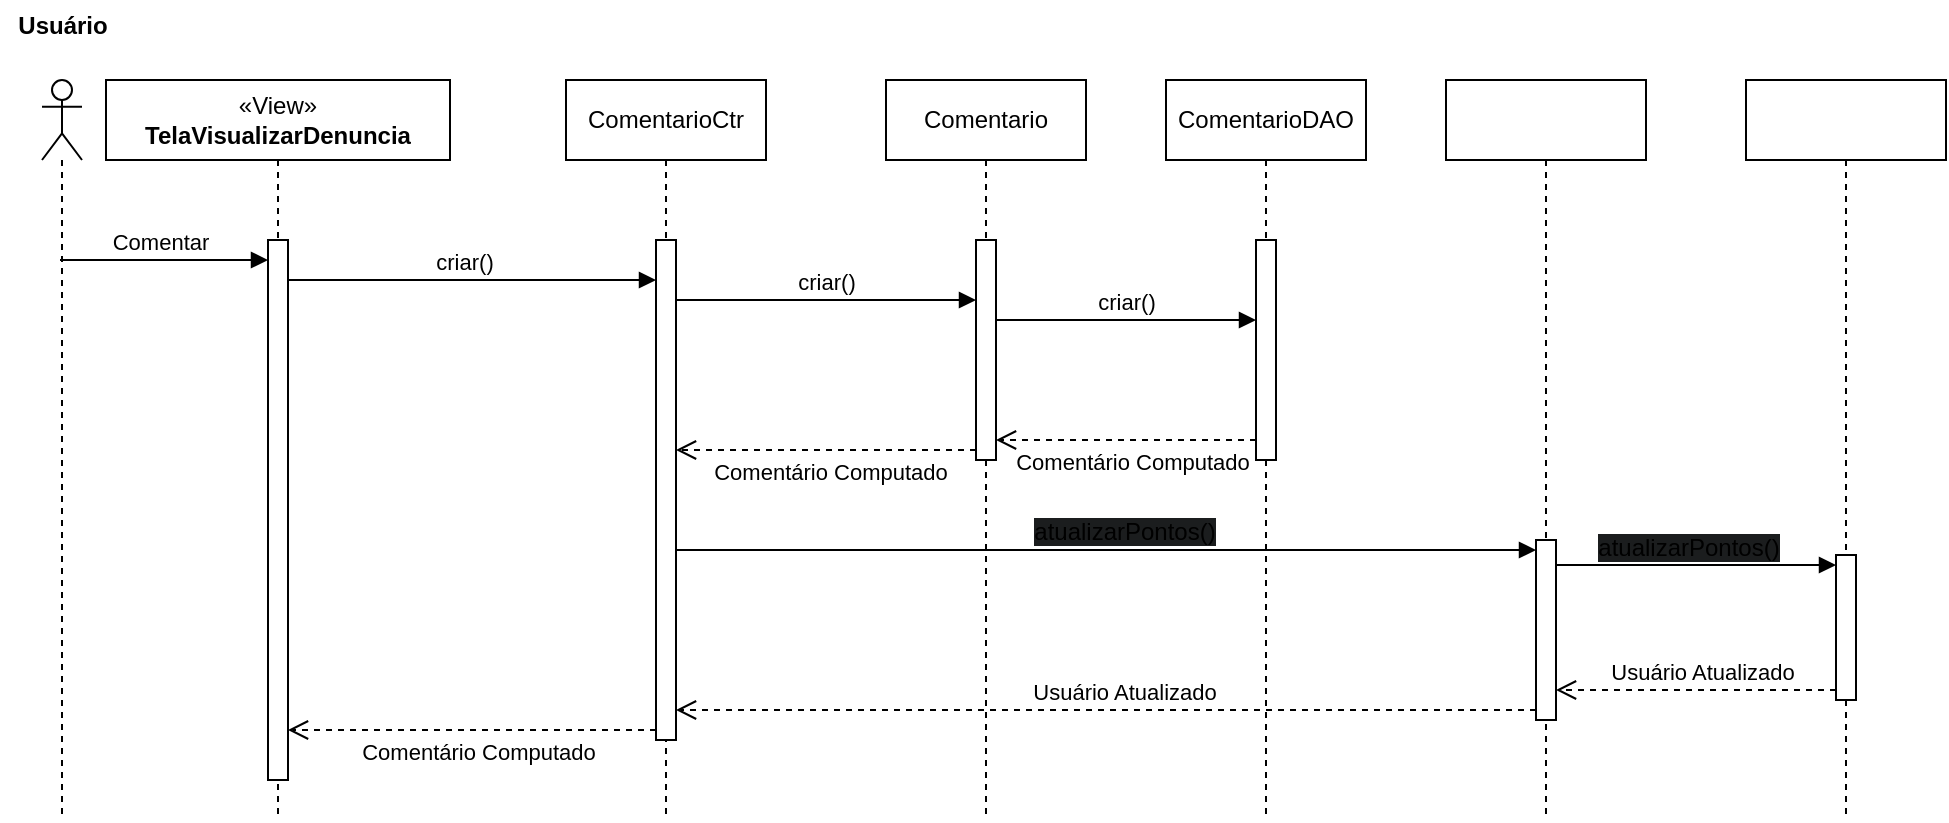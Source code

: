 <mxfile version="24.1.0" type="device">
  <diagram name="Page-1" id="2YBvvXClWsGukQMizWep">
    <mxGraphModel dx="2724" dy="597" grid="1" gridSize="10" guides="1" tooltips="1" connect="1" arrows="1" fold="1" page="1" pageScale="1" pageWidth="850" pageHeight="1100" math="0" shadow="0">
      <root>
        <mxCell id="0" />
        <mxCell id="1" parent="0" />
        <mxCell id="WZ7tPgA7MvwI6T68DqG5-1" value="" style="shape=umlLifeline;perimeter=lifelinePerimeter;whiteSpace=wrap;html=1;container=1;dropTarget=0;collapsible=0;recursiveResize=0;outlineConnect=0;portConstraint=eastwest;newEdgeStyle={&quot;curved&quot;:0,&quot;rounded&quot;:0};participant=umlActor;" vertex="1" parent="1">
          <mxGeometry x="-1669" y="130" width="20" height="370" as="geometry" />
        </mxCell>
        <mxCell id="WZ7tPgA7MvwI6T68DqG5-2" value="«View»&lt;br&gt;&lt;b&gt;TelaVisualizarDenuncia&lt;/b&gt;" style="shape=umlLifeline;perimeter=lifelinePerimeter;whiteSpace=wrap;html=1;container=1;dropTarget=0;collapsible=0;recursiveResize=0;outlineConnect=0;portConstraint=eastwest;newEdgeStyle={&quot;curved&quot;:0,&quot;rounded&quot;:0};" vertex="1" parent="1">
          <mxGeometry x="-1637" y="130" width="172" height="370" as="geometry" />
        </mxCell>
        <mxCell id="WZ7tPgA7MvwI6T68DqG5-3" value="" style="html=1;points=[[0,0,0,0,5],[0,1,0,0,-5],[1,0,0,0,5],[1,1,0,0,-5]];perimeter=orthogonalPerimeter;outlineConnect=0;targetShapes=umlLifeline;portConstraint=eastwest;newEdgeStyle={&quot;curved&quot;:0,&quot;rounded&quot;:0};" vertex="1" parent="WZ7tPgA7MvwI6T68DqG5-2">
          <mxGeometry x="81" y="80" width="10" height="270" as="geometry" />
        </mxCell>
        <mxCell id="WZ7tPgA7MvwI6T68DqG5-4" value="&lt;span style=&quot;text-wrap: nowrap;&quot;&gt;Comentario&lt;/span&gt;" style="shape=umlLifeline;perimeter=lifelinePerimeter;whiteSpace=wrap;html=1;container=1;dropTarget=0;collapsible=0;recursiveResize=0;outlineConnect=0;portConstraint=eastwest;newEdgeStyle={&quot;curved&quot;:0,&quot;rounded&quot;:0};" vertex="1" parent="1">
          <mxGeometry x="-1247" y="130" width="100" height="370" as="geometry" />
        </mxCell>
        <mxCell id="WZ7tPgA7MvwI6T68DqG5-5" value="" style="html=1;points=[[0,0,0,0,5],[0,1,0,0,-5],[1,0,0,0,5],[1,1,0,0,-5]];perimeter=orthogonalPerimeter;outlineConnect=0;targetShapes=umlLifeline;portConstraint=eastwest;newEdgeStyle={&quot;curved&quot;:0,&quot;rounded&quot;:0};" vertex="1" parent="WZ7tPgA7MvwI6T68DqG5-4">
          <mxGeometry x="45" y="80" width="10" height="110" as="geometry" />
        </mxCell>
        <mxCell id="WZ7tPgA7MvwI6T68DqG5-6" value="&lt;span style=&quot;text-wrap: nowrap;&quot;&gt;ComentarioCtr&lt;/span&gt;" style="shape=umlLifeline;perimeter=lifelinePerimeter;whiteSpace=wrap;html=1;container=1;dropTarget=0;collapsible=0;recursiveResize=0;outlineConnect=0;portConstraint=eastwest;newEdgeStyle={&quot;curved&quot;:0,&quot;rounded&quot;:0};" vertex="1" parent="1">
          <mxGeometry x="-1407" y="130" width="100" height="370" as="geometry" />
        </mxCell>
        <mxCell id="WZ7tPgA7MvwI6T68DqG5-7" value="" style="html=1;points=[[0,0,0,0,5],[0,1,0,0,-5],[1,0,0,0,5],[1,1,0,0,-5]];perimeter=orthogonalPerimeter;outlineConnect=0;targetShapes=umlLifeline;portConstraint=eastwest;newEdgeStyle={&quot;curved&quot;:0,&quot;rounded&quot;:0};" vertex="1" parent="WZ7tPgA7MvwI6T68DqG5-6">
          <mxGeometry x="45" y="80" width="10" height="250" as="geometry" />
        </mxCell>
        <mxCell id="WZ7tPgA7MvwI6T68DqG5-9" value="&lt;div style=&quot;text-align: left;&quot;&gt;criar()&lt;/div&gt;" style="html=1;verticalAlign=bottom;endArrow=block;curved=0;rounded=0;" edge="1" parent="1">
          <mxGeometry x="-0.044" relative="1" as="geometry">
            <mxPoint x="-1546" y="230" as="sourcePoint" />
            <mxPoint as="offset" />
            <mxPoint x="-1362" y="230" as="targetPoint" />
          </mxGeometry>
        </mxCell>
        <mxCell id="WZ7tPgA7MvwI6T68DqG5-10" value="&lt;div style=&quot;text-align: left;&quot;&gt;criar()&lt;br&gt;&lt;/div&gt;" style="html=1;verticalAlign=bottom;endArrow=block;curved=0;rounded=0;" edge="1" parent="1">
          <mxGeometry relative="1" as="geometry">
            <mxPoint x="-1352" y="240" as="sourcePoint" />
            <mxPoint as="offset" />
            <mxPoint x="-1202" y="240" as="targetPoint" />
          </mxGeometry>
        </mxCell>
        <mxCell id="WZ7tPgA7MvwI6T68DqG5-11" value="Comentário Computado" style="html=1;verticalAlign=bottom;endArrow=open;dashed=1;endSize=8;curved=0;rounded=0;exitX=0;exitY=1;exitDx=0;exitDy=-5;exitPerimeter=0;" edge="1" parent="1" source="WZ7tPgA7MvwI6T68DqG5-5" target="WZ7tPgA7MvwI6T68DqG5-7">
          <mxGeometry x="-0.029" y="20" relative="1" as="geometry">
            <mxPoint x="-1282" y="310" as="targetPoint" />
            <mxPoint x="-1207" y="315" as="sourcePoint" />
            <mxPoint as="offset" />
          </mxGeometry>
        </mxCell>
        <mxCell id="WZ7tPgA7MvwI6T68DqG5-12" value="Usuário" style="text;align=center;fontStyle=1;verticalAlign=middle;spacingLeft=3;spacingRight=3;strokeColor=none;rotatable=0;points=[[0,0.5],[1,0.5]];portConstraint=eastwest;html=1;" vertex="1" parent="1">
          <mxGeometry x="-1690" y="90" width="62" height="26" as="geometry" />
        </mxCell>
        <mxCell id="WZ7tPgA7MvwI6T68DqG5-13" value="&lt;span style=&quot;font-family: Helvetica; font-size: 12px; font-style: normal; font-variant-ligatures: normal; font-variant-caps: normal; font-weight: 400; letter-spacing: normal; orphans: 2; text-align: center; text-indent: 0px; text-transform: none; widows: 2; word-spacing: 0px; -webkit-text-stroke-width: 0px; white-space: nowrap; text-decoration-thickness: initial; text-decoration-style: initial; text-decoration-color: initial; float: none; display: inline !important;&quot;&gt;ComentarioDAO&lt;/span&gt;" style="shape=umlLifeline;perimeter=lifelinePerimeter;whiteSpace=wrap;html=1;container=1;dropTarget=0;collapsible=0;recursiveResize=0;outlineConnect=0;portConstraint=eastwest;newEdgeStyle={&quot;curved&quot;:0,&quot;rounded&quot;:0};" vertex="1" parent="1">
          <mxGeometry x="-1107" y="130" width="100" height="370" as="geometry" />
        </mxCell>
        <mxCell id="WZ7tPgA7MvwI6T68DqG5-14" value="" style="html=1;points=[[0,0,0,0,5],[0,1,0,0,-5],[1,0,0,0,5],[1,1,0,0,-5]];perimeter=orthogonalPerimeter;outlineConnect=0;targetShapes=umlLifeline;portConstraint=eastwest;newEdgeStyle={&quot;curved&quot;:0,&quot;rounded&quot;:0};" vertex="1" parent="WZ7tPgA7MvwI6T68DqG5-13">
          <mxGeometry x="45" y="80" width="10" height="110" as="geometry" />
        </mxCell>
        <mxCell id="WZ7tPgA7MvwI6T68DqG5-15" value="&lt;div style=&quot;text-align: left;&quot;&gt;criar()&lt;br&gt;&lt;/div&gt;" style="html=1;verticalAlign=bottom;endArrow=block;curved=0;rounded=0;" edge="1" parent="1">
          <mxGeometry relative="1" as="geometry">
            <mxPoint x="-1192" y="250" as="sourcePoint" />
            <mxPoint as="offset" />
            <mxPoint x="-1062" y="250" as="targetPoint" />
          </mxGeometry>
        </mxCell>
        <mxCell id="WZ7tPgA7MvwI6T68DqG5-16" value="&lt;span style=&quot;font-family: Helvetica; font-size: 12px; font-style: normal; font-variant-ligatures: normal; font-variant-caps: normal; font-weight: 400; letter-spacing: normal; orphans: 2; text-align: center; text-indent: 0px; text-transform: none; widows: 2; word-spacing: 0px; -webkit-text-stroke-width: 0px; white-space: nowrap; text-decoration-thickness: initial; text-decoration-style: initial; text-decoration-color: initial; float: none; display: inline !important;&quot;&gt;&lt;font color=&quot;#ffffff&quot;&gt;Usuario&lt;/font&gt;&lt;/span&gt;" style="shape=umlLifeline;perimeter=lifelinePerimeter;whiteSpace=wrap;html=1;container=1;dropTarget=0;collapsible=0;recursiveResize=0;outlineConnect=0;portConstraint=eastwest;newEdgeStyle={&quot;curved&quot;:0,&quot;rounded&quot;:0};" vertex="1" parent="1">
          <mxGeometry x="-967" y="130" width="100" height="370" as="geometry" />
        </mxCell>
        <mxCell id="WZ7tPgA7MvwI6T68DqG5-17" value="" style="html=1;points=[[0,0,0,0,5],[0,1,0,0,-5],[1,0,0,0,5],[1,1,0,0,-5]];perimeter=orthogonalPerimeter;outlineConnect=0;targetShapes=umlLifeline;portConstraint=eastwest;newEdgeStyle={&quot;curved&quot;:0,&quot;rounded&quot;:0};" vertex="1" parent="WZ7tPgA7MvwI6T68DqG5-16">
          <mxGeometry x="45" y="230" width="10" height="90" as="geometry" />
        </mxCell>
        <mxCell id="WZ7tPgA7MvwI6T68DqG5-18" value="&lt;font color=&quot;#ffffff&quot;&gt;&lt;span style=&quot;text-wrap: nowrap;&quot;&gt;Usuario&lt;/span&gt;DAO&lt;/font&gt;" style="shape=umlLifeline;perimeter=lifelinePerimeter;whiteSpace=wrap;html=1;container=1;dropTarget=0;collapsible=0;recursiveResize=0;outlineConnect=0;portConstraint=eastwest;newEdgeStyle={&quot;curved&quot;:0,&quot;rounded&quot;:0};" vertex="1" parent="1">
          <mxGeometry x="-817" y="130" width="100" height="370" as="geometry" />
        </mxCell>
        <mxCell id="WZ7tPgA7MvwI6T68DqG5-19" value="" style="html=1;points=[[0,0,0,0,5],[0,1,0,0,-5],[1,0,0,0,5],[1,1,0,0,-5]];perimeter=orthogonalPerimeter;outlineConnect=0;targetShapes=umlLifeline;portConstraint=eastwest;newEdgeStyle={&quot;curved&quot;:0,&quot;rounded&quot;:0};" vertex="1" parent="WZ7tPgA7MvwI6T68DqG5-18">
          <mxGeometry x="45" y="237.5" width="10" height="72.5" as="geometry" />
        </mxCell>
        <mxCell id="WZ7tPgA7MvwI6T68DqG5-20" value="&lt;span style=&quot;font-size: 12px; text-align: left; background-color: rgb(27, 29, 30);&quot;&gt;atualizarPontos()&lt;/span&gt;" style="html=1;verticalAlign=bottom;endArrow=block;curved=0;rounded=0;entryX=0;entryY=0;entryDx=0;entryDy=5;entryPerimeter=0;" edge="1" parent="1" target="WZ7tPgA7MvwI6T68DqG5-17">
          <mxGeometry x="0.042" relative="1" as="geometry">
            <mxPoint x="-1352" y="365.0" as="sourcePoint" />
            <mxPoint as="offset" />
            <mxPoint x="-947" y="430" as="targetPoint" />
            <Array as="points" />
          </mxGeometry>
        </mxCell>
        <mxCell id="WZ7tPgA7MvwI6T68DqG5-21" value="&lt;span style=&quot;font-size: 12px; text-align: left; background-color: rgb(27, 29, 30);&quot;&gt;atualizarPontos()&lt;/span&gt;" style="html=1;verticalAlign=bottom;endArrow=block;curved=0;rounded=0;entryX=0;entryY=0;entryDx=0;entryDy=5;" edge="1" parent="1" source="WZ7tPgA7MvwI6T68DqG5-17" target="WZ7tPgA7MvwI6T68DqG5-19">
          <mxGeometry x="-0.06" relative="1" as="geometry">
            <mxPoint x="-801" y="395" as="sourcePoint" />
            <mxPoint as="offset" />
          </mxGeometry>
        </mxCell>
        <mxCell id="WZ7tPgA7MvwI6T68DqG5-22" value="Usuário Atualizado" style="html=1;verticalAlign=bottom;endArrow=open;dashed=1;endSize=8;curved=0;rounded=0;exitX=0;exitY=1;exitDx=0;exitDy=-5;exitPerimeter=0;" edge="1" parent="1" source="WZ7tPgA7MvwI6T68DqG5-17">
          <mxGeometry x="-0.042" relative="1" as="geometry">
            <mxPoint x="-1352" y="445.0" as="targetPoint" />
            <mxPoint as="offset" />
            <mxPoint x="-922" y="475" as="sourcePoint" />
          </mxGeometry>
        </mxCell>
        <mxCell id="WZ7tPgA7MvwI6T68DqG5-23" value="Usuário Atualizado" style="html=1;verticalAlign=bottom;endArrow=open;dashed=1;endSize=8;curved=0;rounded=0;exitX=0;exitY=1;exitDx=0;exitDy=-5;exitPerimeter=0;" edge="1" parent="1" source="WZ7tPgA7MvwI6T68DqG5-19" target="WZ7tPgA7MvwI6T68DqG5-17">
          <mxGeometry x="-0.044" relative="1" as="geometry">
            <mxPoint x="-987" y="527" as="targetPoint" />
            <mxPoint as="offset" />
            <mxPoint x="-747" y="527" as="sourcePoint" />
          </mxGeometry>
        </mxCell>
        <mxCell id="WZ7tPgA7MvwI6T68DqG5-24" value="Comentário Computado" style="html=1;verticalAlign=bottom;endArrow=open;dashed=1;endSize=8;curved=0;rounded=0;" edge="1" parent="1">
          <mxGeometry x="-0.035" y="20" relative="1" as="geometry">
            <mxPoint x="-1192" y="310" as="targetPoint" />
            <mxPoint x="-1062" y="310" as="sourcePoint" />
            <mxPoint as="offset" />
          </mxGeometry>
        </mxCell>
        <mxCell id="WZ7tPgA7MvwI6T68DqG5-25" value="Comentário Computado" style="html=1;verticalAlign=bottom;endArrow=open;dashed=1;endSize=8;curved=0;rounded=0;exitX=0;exitY=1;exitDx=0;exitDy=-5;exitPerimeter=0;" edge="1" parent="1" source="WZ7tPgA7MvwI6T68DqG5-7" target="WZ7tPgA7MvwI6T68DqG5-3">
          <mxGeometry x="-0.033" y="20" relative="1" as="geometry">
            <mxPoint x="-1517" y="325" as="targetPoint" />
            <mxPoint x="-1367" y="325" as="sourcePoint" />
            <mxPoint as="offset" />
          </mxGeometry>
        </mxCell>
        <mxCell id="WZ7tPgA7MvwI6T68DqG5-28" value="&lt;div style=&quot;text-align: left;&quot;&gt;Comentar&lt;/div&gt;" style="html=1;verticalAlign=bottom;endArrow=block;curved=0;rounded=0;" edge="1" parent="1" target="WZ7tPgA7MvwI6T68DqG5-3">
          <mxGeometry x="-0.044" relative="1" as="geometry">
            <mxPoint x="-1660" y="220" as="sourcePoint" />
            <mxPoint as="offset" />
            <mxPoint x="-1476" y="220" as="targetPoint" />
          </mxGeometry>
        </mxCell>
      </root>
    </mxGraphModel>
  </diagram>
</mxfile>

